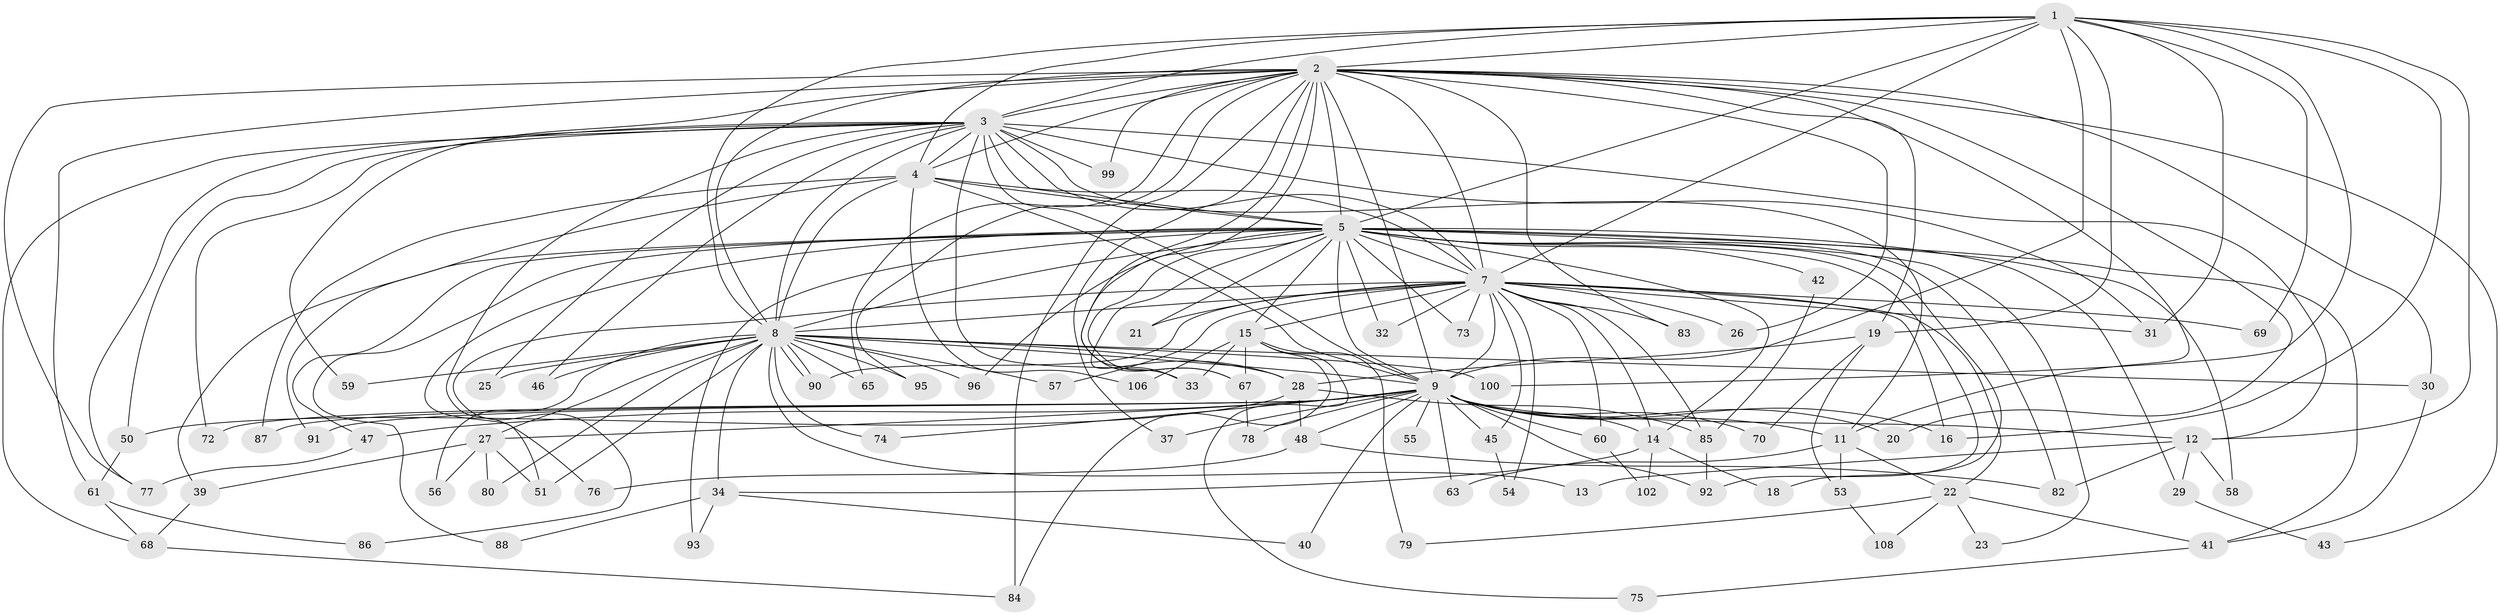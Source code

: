 // original degree distribution, {15: 0.00909090909090909, 24: 0.00909090909090909, 22: 0.00909090909090909, 14: 0.00909090909090909, 19: 0.01818181818181818, 23: 0.00909090909090909, 32: 0.00909090909090909, 27: 0.00909090909090909, 17: 0.00909090909090909, 6: 0.045454545454545456, 7: 0.01818181818181818, 2: 0.5454545454545454, 5: 0.03636363636363636, 3: 0.2, 4: 0.06363636363636363}
// Generated by graph-tools (version 1.1) at 2025/11/02/27/25 16:11:00]
// undirected, 84 vertices, 195 edges
graph export_dot {
graph [start="1"]
  node [color=gray90,style=filled];
  1 [super="+52"];
  2 [super="+49"];
  3 [super="+94"];
  4 [super="+44"];
  5 [super="+6"];
  7 [super="+10"];
  8 [super="+35"];
  9 [super="+24"];
  11 [super="+36"];
  12;
  13;
  14 [super="+17"];
  15 [super="+38"];
  16 [super="+101"];
  18;
  19 [super="+66"];
  20;
  21;
  22 [super="+105"];
  23;
  25;
  26;
  27 [super="+110"];
  28 [super="+109"];
  29;
  30;
  31;
  32;
  33;
  34 [super="+62"];
  37;
  39;
  40;
  41 [super="+64"];
  42;
  43;
  45;
  46;
  47 [super="+71"];
  48;
  50;
  51;
  53;
  54;
  55;
  56;
  57;
  58;
  59;
  60;
  61 [super="+107"];
  63;
  65;
  67 [super="+89"];
  68 [super="+103"];
  69;
  70;
  72;
  73;
  74;
  75;
  76;
  77 [super="+81"];
  78;
  79;
  80;
  82 [super="+97"];
  83;
  84;
  85;
  86;
  87;
  88;
  90 [super="+104"];
  91;
  92 [super="+98"];
  93;
  95;
  96;
  99;
  100;
  102;
  106;
  108;
  1 -- 2;
  1 -- 3;
  1 -- 4;
  1 -- 5 [weight=2];
  1 -- 7 [weight=2];
  1 -- 8;
  1 -- 9;
  1 -- 12;
  1 -- 19;
  1 -- 69;
  1 -- 100;
  1 -- 31;
  1 -- 16;
  2 -- 3;
  2 -- 4;
  2 -- 5 [weight=2];
  2 -- 7 [weight=2];
  2 -- 8 [weight=2];
  2 -- 9;
  2 -- 11;
  2 -- 19;
  2 -- 20;
  2 -- 26;
  2 -- 30;
  2 -- 33;
  2 -- 37;
  2 -- 43;
  2 -- 59;
  2 -- 65;
  2 -- 67;
  2 -- 83;
  2 -- 95;
  2 -- 99;
  2 -- 61;
  2 -- 84;
  2 -- 77;
  3 -- 4;
  3 -- 5 [weight=2];
  3 -- 7 [weight=2];
  3 -- 8;
  3 -- 9 [weight=2];
  3 -- 11;
  3 -- 12;
  3 -- 25;
  3 -- 31;
  3 -- 33;
  3 -- 46;
  3 -- 50;
  3 -- 68;
  3 -- 72;
  3 -- 76;
  3 -- 77;
  3 -- 99;
  4 -- 5 [weight=2];
  4 -- 7 [weight=2];
  4 -- 8 [weight=3];
  4 -- 9;
  4 -- 87;
  4 -- 91;
  4 -- 106;
  5 -- 7 [weight=4];
  5 -- 8 [weight=2];
  5 -- 9 [weight=2];
  5 -- 28;
  5 -- 39;
  5 -- 41;
  5 -- 42 [weight=2];
  5 -- 47 [weight=2];
  5 -- 58;
  5 -- 82;
  5 -- 96;
  5 -- 67;
  5 -- 73;
  5 -- 14;
  5 -- 15;
  5 -- 18;
  5 -- 21;
  5 -- 23;
  5 -- 88;
  5 -- 93;
  5 -- 29;
  5 -- 32;
  5 -- 51;
  5 -- 92;
  7 -- 8 [weight=2];
  7 -- 9 [weight=2];
  7 -- 14;
  7 -- 15;
  7 -- 16;
  7 -- 22;
  7 -- 26;
  7 -- 32;
  7 -- 45;
  7 -- 69;
  7 -- 85;
  7 -- 86;
  7 -- 73;
  7 -- 83;
  7 -- 21;
  7 -- 54;
  7 -- 57;
  7 -- 60;
  7 -- 31;
  7 -- 90;
  8 -- 9;
  8 -- 13;
  8 -- 25;
  8 -- 27;
  8 -- 28;
  8 -- 30;
  8 -- 34 [weight=2];
  8 -- 46;
  8 -- 51;
  8 -- 56;
  8 -- 57;
  8 -- 59;
  8 -- 65;
  8 -- 74;
  8 -- 80;
  8 -- 90;
  8 -- 90;
  8 -- 95;
  8 -- 96;
  8 -- 100;
  9 -- 16;
  9 -- 20;
  9 -- 27;
  9 -- 45;
  9 -- 47;
  9 -- 48;
  9 -- 55 [weight=2];
  9 -- 60;
  9 -- 63;
  9 -- 70;
  9 -- 72;
  9 -- 74;
  9 -- 91;
  9 -- 92;
  9 -- 37;
  9 -- 87;
  9 -- 40;
  9 -- 12;
  9 -- 78;
  9 -- 11;
  9 -- 14;
  11 -- 22;
  11 -- 53;
  11 -- 63;
  12 -- 13;
  12 -- 29;
  12 -- 58;
  12 -- 82;
  14 -- 34;
  14 -- 102;
  14 -- 18;
  15 -- 75;
  15 -- 79;
  15 -- 33;
  15 -- 84;
  15 -- 106;
  15 -- 67;
  19 -- 53;
  19 -- 28;
  19 -- 70;
  22 -- 79;
  22 -- 108;
  22 -- 23;
  22 -- 41;
  27 -- 39;
  27 -- 56;
  27 -- 80;
  27 -- 51;
  28 -- 48;
  28 -- 50;
  28 -- 85;
  29 -- 43;
  30 -- 41;
  34 -- 40;
  34 -- 88;
  34 -- 93;
  39 -- 68;
  41 -- 75;
  42 -- 85;
  45 -- 54;
  47 -- 77;
  48 -- 76;
  48 -- 82;
  50 -- 61;
  53 -- 108;
  60 -- 102;
  61 -- 86;
  61 -- 68;
  67 -- 78;
  68 -- 84;
  85 -- 92;
}
